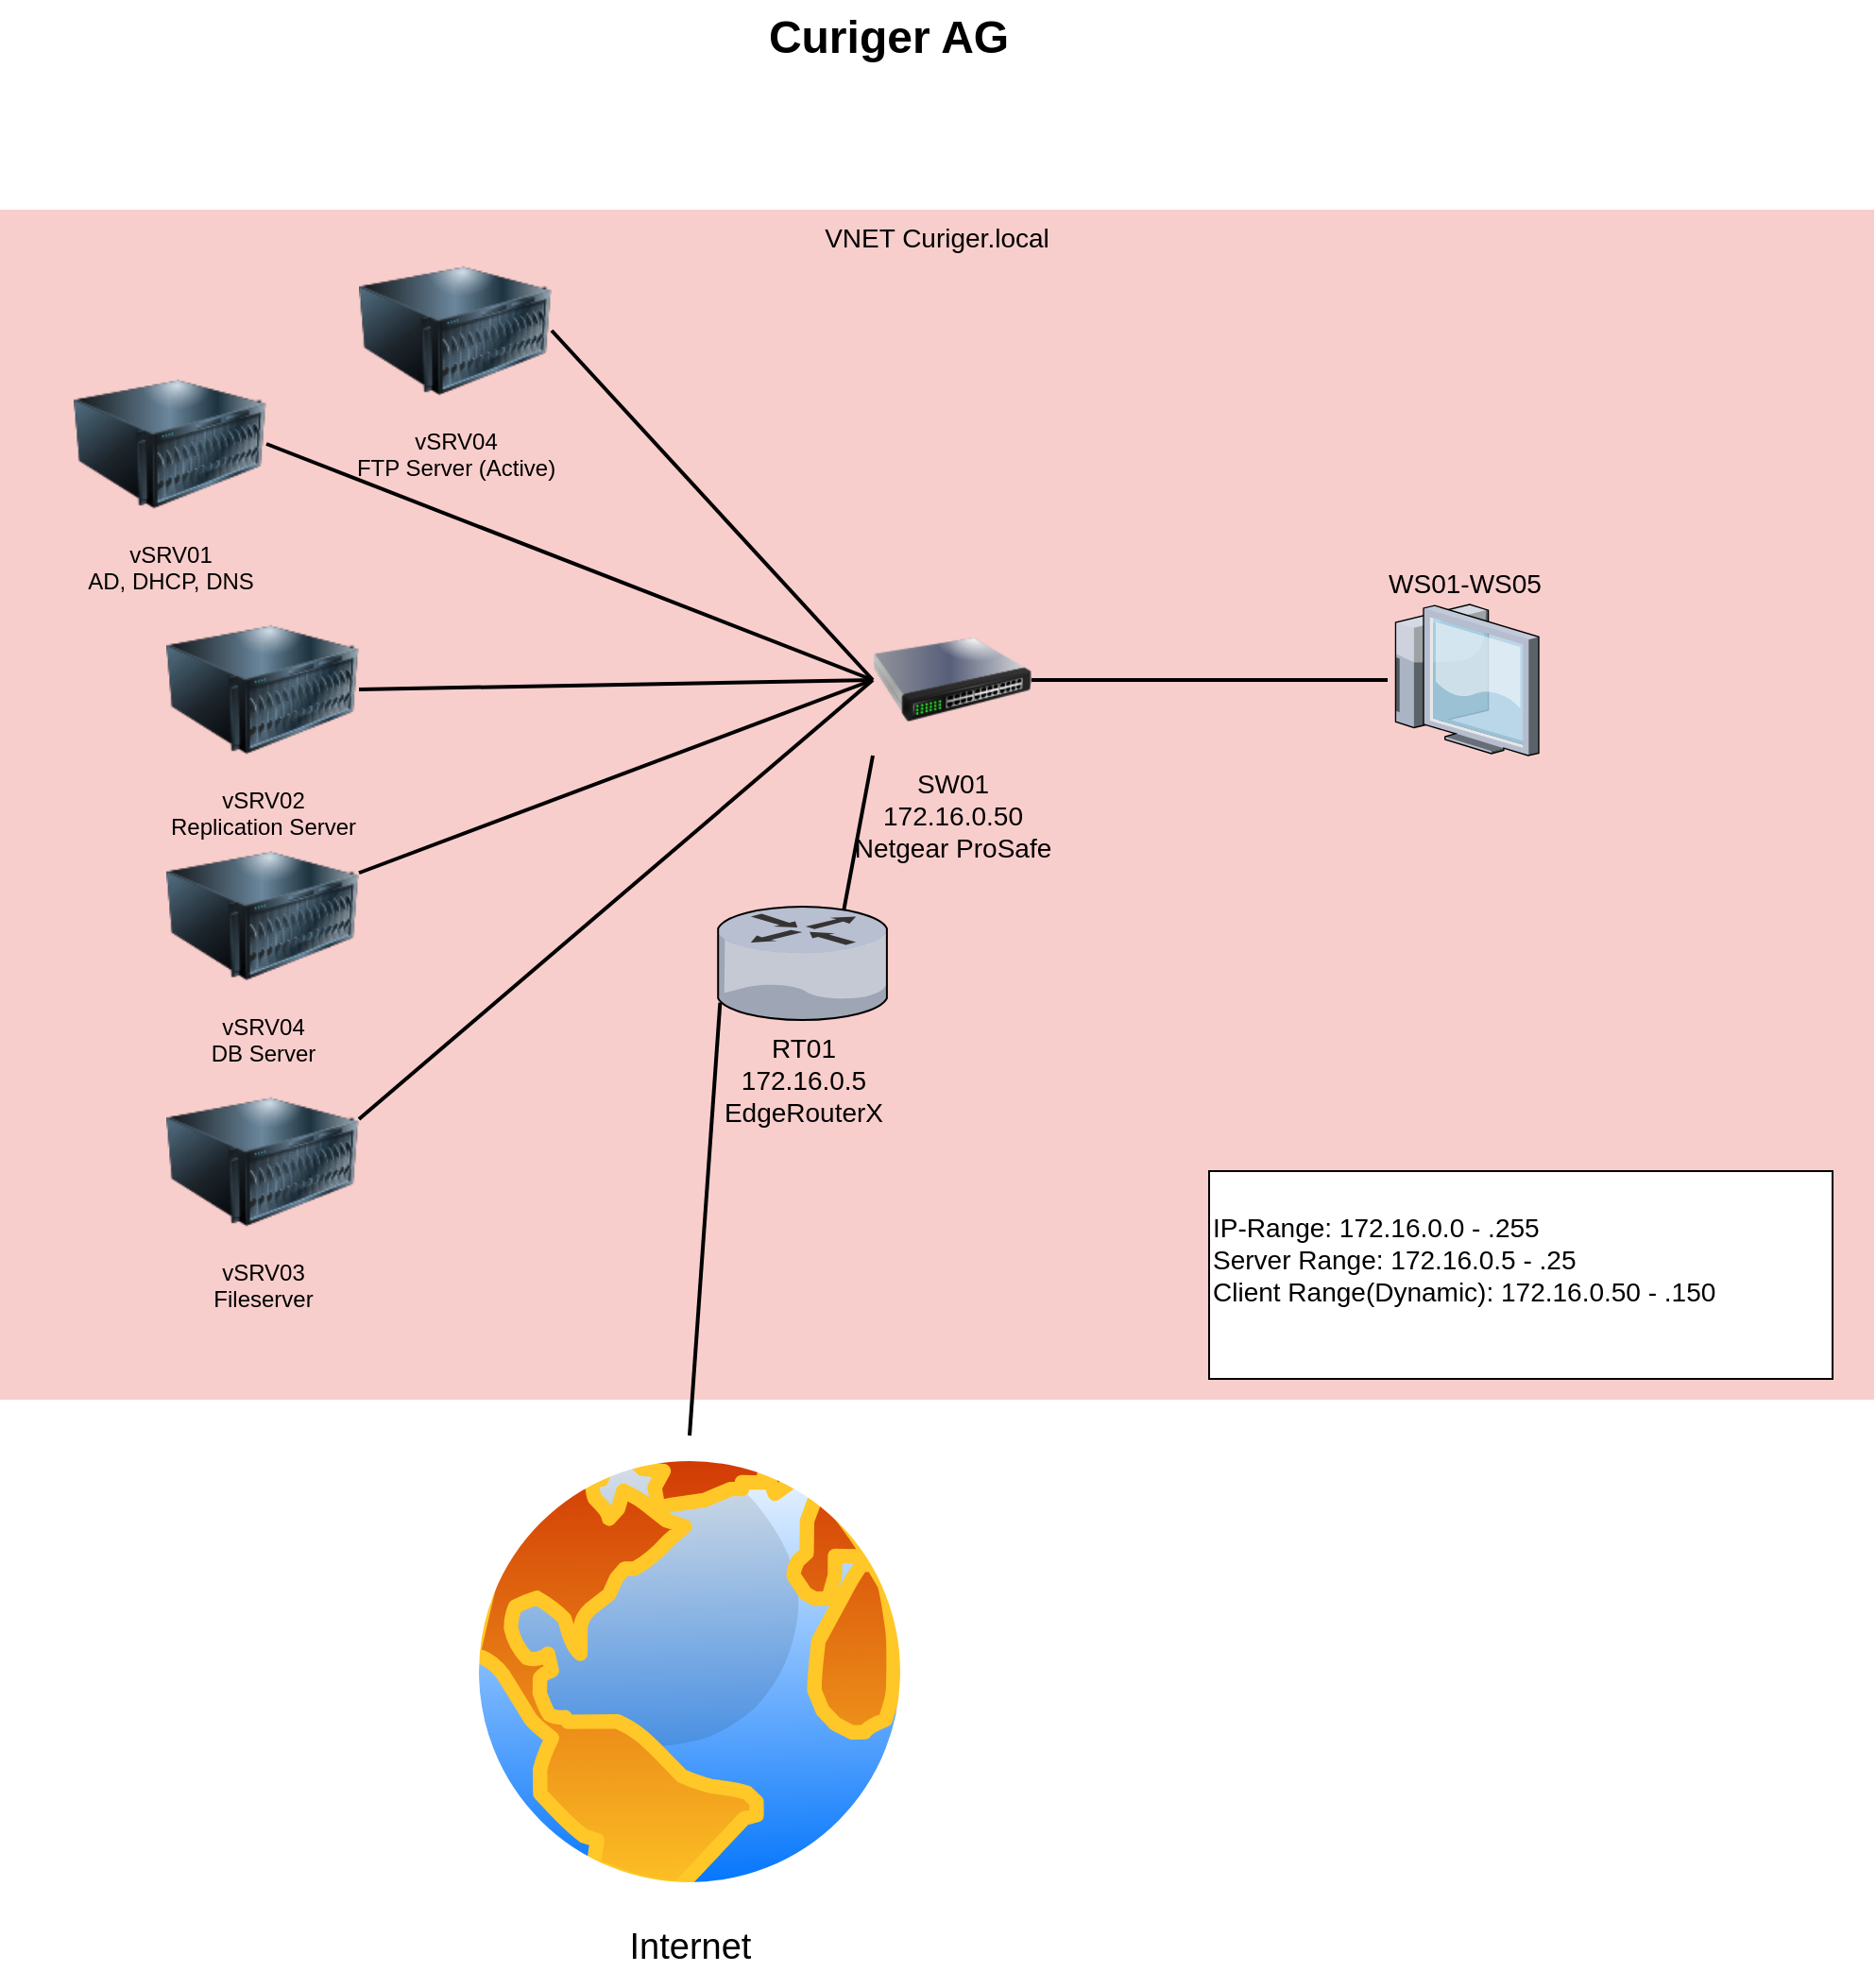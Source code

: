 <mxfile version="20.3.0" type="device"><diagram name="Page-1" id="e3a06f82-3646-2815-327d-82caf3d4e204"><mxGraphModel dx="716" dy="442" grid="1" gridSize="10" guides="1" tooltips="1" connect="1" arrows="1" fold="1" page="1" pageScale="1.5" pageWidth="1169" pageHeight="826" background="none" math="0" shadow="0"><root><mxCell id="0" style=";html=1;"/><mxCell id="1" style=";html=1;" parent="0"/><mxCell id="6a7d8f32e03d9370-61" value="VNET Curiger.local" style="whiteSpace=wrap;html=1;fillColor=#f8cecc;fontSize=14;strokeColor=none;verticalAlign=top;" parent="1" vertex="1"><mxGeometry x="460" y="141" width="992" height="630" as="geometry"/></mxCell><mxCell id="6a7d8f32e03d9370-52" style="edgeStyle=none;rounded=0;html=1;startSize=10;endSize=10;jettySize=auto;orthogonalLoop=1;fontSize=14;endArrow=none;endFill=0;strokeWidth=2;entryX=0;entryY=1;entryDx=0;entryDy=0;exitX=0.712;exitY=0.233;exitDx=0;exitDy=0;exitPerimeter=0;" parent="1" source="6a7d8f32e03d9370-13" target="KxBQrnaGbTrPJZ9B0l4C-9" edge="1"><mxGeometry relative="1" as="geometry"><mxPoint x="960.78" y="419.46" as="targetPoint"/></mxGeometry></mxCell><mxCell id="6a7d8f32e03d9370-13" value="RT01&lt;br&gt;172.16.0.5&lt;br&gt;EdgeRouterX" style="verticalLabelPosition=bottom;aspect=fixed;html=1;verticalAlign=top;strokeColor=none;shape=mxgraph.citrix.router;fillColor=#66B2FF;gradientColor=#0066CC;fontSize=14;" parent="1" vertex="1"><mxGeometry x="840" y="510" width="90.41" height="60" as="geometry"/></mxCell><mxCell id="6a7d8f32e03d9370-53" style="edgeStyle=none;rounded=0;html=1;startSize=10;endSize=10;jettySize=auto;orthogonalLoop=1;fontSize=14;endArrow=none;endFill=0;strokeWidth=2;exitX=1;exitY=0.5;exitDx=0;exitDy=0;" parent="1" source="KxBQrnaGbTrPJZ9B0l4C-9" target="6a7d8f32e03d9370-29" edge="1"><mxGeometry relative="1" as="geometry"><mxPoint x="1008" y="390" as="sourcePoint"/></mxGeometry></mxCell><mxCell id="6a7d8f32e03d9370-29" value="WS01-WS05" style="verticalLabelPosition=top;aspect=fixed;html=1;verticalAlign=bottom;strokeColor=none;shape=mxgraph.citrix.thin_client;fillColor=#66B2FF;gradientColor=#0066CC;fontSize=14;labelPosition=center;align=center;" parent="1" vertex="1"><mxGeometry x="1194.5" y="350" width="80" height="80" as="geometry"/></mxCell><mxCell id="6a7d8f32e03d9370-62" value="Curiger AG" style="text;strokeColor=none;fillColor=none;html=1;fontSize=24;fontStyle=1;verticalAlign=middle;align=center;" parent="1" vertex="1"><mxGeometry x="499" y="30" width="861" height="40" as="geometry"/></mxCell><mxCell id="KxBQrnaGbTrPJZ9B0l4C-1" value="vSRV01&lt;br&gt;AD, DHCP, DNS" style="image;html=1;image=img/lib/clip_art/computers/Server_128x128.png;labelBackgroundColor=none;" parent="1" vertex="1"><mxGeometry x="499" y="220" width="102" height="90" as="geometry"/></mxCell><mxCell id="KxBQrnaGbTrPJZ9B0l4C-2" value="vSRV04&lt;br&gt;DB Server" style="image;html=1;image=img/lib/clip_art/computers/Server_128x128.png;labelBackgroundColor=none;" parent="1" vertex="1"><mxGeometry x="548" y="469.5" width="102" height="90.5" as="geometry"/></mxCell><mxCell id="KxBQrnaGbTrPJZ9B0l4C-3" value="vSRV02&lt;br&gt;Replication Server" style="image;html=1;image=img/lib/clip_art/computers/Server_128x128.png;labelBackgroundColor=none;" parent="1" vertex="1"><mxGeometry x="548" y="350" width="102" height="90" as="geometry"/></mxCell><mxCell id="KxBQrnaGbTrPJZ9B0l4C-6" style="edgeStyle=none;rounded=0;html=1;startSize=10;endSize=10;jettySize=auto;orthogonalLoop=1;fontSize=14;endArrow=none;endFill=0;strokeWidth=2;exitX=1;exitY=0.5;exitDx=0;exitDy=0;entryX=0;entryY=0.5;entryDx=0;entryDy=0;" parent="1" source="KxBQrnaGbTrPJZ9B0l4C-1" target="KxBQrnaGbTrPJZ9B0l4C-9" edge="1"><mxGeometry relative="1" as="geometry"><mxPoint x="707.998" y="442.866" as="sourcePoint"/><mxPoint x="915.332" y="390.037" as="targetPoint"/></mxGeometry></mxCell><mxCell id="KxBQrnaGbTrPJZ9B0l4C-7" style="edgeStyle=none;rounded=0;html=1;startSize=10;endSize=10;jettySize=auto;orthogonalLoop=1;fontSize=14;endArrow=none;endFill=0;strokeWidth=2;exitX=1;exitY=0.5;exitDx=0;exitDy=0;entryX=0;entryY=0.5;entryDx=0;entryDy=0;" parent="1" source="KxBQrnaGbTrPJZ9B0l4C-3" target="KxBQrnaGbTrPJZ9B0l4C-9" edge="1"><mxGeometry relative="1" as="geometry"><mxPoint x="638" y="280" as="sourcePoint"/><mxPoint x="916.62" y="391.323" as="targetPoint"/></mxGeometry></mxCell><mxCell id="KxBQrnaGbTrPJZ9B0l4C-8" style="edgeStyle=none;rounded=0;html=1;startSize=10;endSize=10;jettySize=auto;orthogonalLoop=1;fontSize=14;endArrow=none;endFill=0;strokeWidth=2;exitX=1;exitY=0.25;exitDx=0;exitDy=0;entryX=0;entryY=0.5;entryDx=0;entryDy=0;" parent="1" source="KxBQrnaGbTrPJZ9B0l4C-2" target="KxBQrnaGbTrPJZ9B0l4C-9" edge="1"><mxGeometry relative="1" as="geometry"><mxPoint x="638" y="390" as="sourcePoint"/><mxPoint x="916.62" y="407.301" as="targetPoint"/></mxGeometry></mxCell><mxCell id="KxBQrnaGbTrPJZ9B0l4C-9" value="SW01&lt;br&gt;172.16.0.50&lt;br&gt;Netgear ProSafe" style="image;html=1;image=img/lib/clip_art/networking/Switch_128x128.png;labelBackgroundColor=none;fontSize=14;" parent="1" vertex="1"><mxGeometry x="922" y="350" width="84" height="80" as="geometry"/></mxCell><mxCell id="KxBQrnaGbTrPJZ9B0l4C-11" value="&lt;div style=&quot;&quot;&gt;IP-Range:&lt;span style=&quot;&quot;&gt;&amp;nbsp;172&lt;/span&gt;.16.0.0 - .255&lt;/div&gt;&lt;div style=&quot;&quot;&gt;Server Range:&lt;span style=&quot;&quot;&gt;&#9;&lt;/span&gt;&lt;span style=&quot;&quot;&gt;&#9;&lt;span style=&quot;&quot;&gt;&#9;&lt;/span&gt;&lt;/span&gt;172.16.0.5 - .25&lt;/div&gt;&lt;div style=&quot;&quot;&gt;Client Range(Dynamic):&lt;span style=&quot;&quot;&gt;&#9;&lt;/span&gt;172.16.0.50 - .150&lt;/div&gt;&lt;div style=&quot;&quot;&gt;&lt;br&gt;&lt;/div&gt;" style="rounded=0;whiteSpace=wrap;html=1;labelBackgroundColor=none;fontSize=14;align=left;" parent="1" vertex="1"><mxGeometry x="1100" y="650" width="330" height="110" as="geometry"/></mxCell><mxCell id="KxBQrnaGbTrPJZ9B0l4C-12" value="vSRV03&lt;br&gt;Fileserver" style="image;html=1;image=img/lib/clip_art/computers/Server_128x128.png;labelBackgroundColor=none;" parent="1" vertex="1"><mxGeometry x="548" y="600" width="102" height="90" as="geometry"/></mxCell><mxCell id="KxBQrnaGbTrPJZ9B0l4C-13" style="edgeStyle=none;rounded=0;html=1;startSize=10;endSize=10;jettySize=auto;orthogonalLoop=1;fontSize=14;endArrow=none;endFill=0;strokeWidth=2;exitX=1;exitY=0.25;exitDx=0;exitDy=0;entryX=0;entryY=0.5;entryDx=0;entryDy=0;" parent="1" source="KxBQrnaGbTrPJZ9B0l4C-12" target="KxBQrnaGbTrPJZ9B0l4C-9" edge="1"><mxGeometry relative="1" as="geometry"><mxPoint x="660" y="502.125" as="sourcePoint"/><mxPoint x="932.0" y="400" as="targetPoint"/></mxGeometry></mxCell><mxCell id="KxBQrnaGbTrPJZ9B0l4C-14" value="&lt;font style=&quot;font-size: 19px;&quot;&gt;Internet&lt;/font&gt;" style="aspect=fixed;perimeter=ellipsePerimeter;html=1;align=center;shadow=0;dashed=0;spacingTop=3;image;image=img/lib/active_directory/internet_globe.svg;labelBackgroundColor=none;fontSize=14;" parent="1" vertex="1"><mxGeometry x="700" y="790" width="250" height="250" as="geometry"/></mxCell><mxCell id="KxBQrnaGbTrPJZ9B0l4C-17" style="edgeStyle=none;rounded=0;html=1;startSize=10;endSize=10;jettySize=auto;orthogonalLoop=1;fontSize=14;endArrow=none;endFill=0;strokeWidth=2;entryX=0.013;entryY=0.847;entryDx=0;entryDy=0;entryPerimeter=0;exitX=0.5;exitY=0;exitDx=0;exitDy=0;" parent="1" source="KxBQrnaGbTrPJZ9B0l4C-14" target="6a7d8f32e03d9370-13" edge="1"><mxGeometry relative="1" as="geometry"><mxPoint x="835" y="820" as="sourcePoint"/><mxPoint x="778.938" y="686.781" as="targetPoint"/><Array as="points"/></mxGeometry></mxCell><mxCell id="fKMm9M49PrGxw7E6pQiI-1" value="vSRV04&lt;br&gt;FTP Server (Active)" style="image;html=1;image=img/lib/clip_art/computers/Server_128x128.png;labelBackgroundColor=none;imageBorder=none;" parent="1" vertex="1"><mxGeometry x="650" y="160" width="102" height="90" as="geometry"/></mxCell><mxCell id="fKMm9M49PrGxw7E6pQiI-2" style="edgeStyle=none;rounded=0;html=1;startSize=10;endSize=10;jettySize=auto;orthogonalLoop=1;fontSize=14;endArrow=none;endFill=0;strokeWidth=2;exitX=1;exitY=0.5;exitDx=0;exitDy=0;entryX=0;entryY=0.5;entryDx=0;entryDy=0;" parent="1" source="fKMm9M49PrGxw7E6pQiI-1" target="KxBQrnaGbTrPJZ9B0l4C-9" edge="1"><mxGeometry relative="1" as="geometry"><mxPoint x="882" y="217.5" as="sourcePoint"/><mxPoint x="1154.0" y="332.5" as="targetPoint"/></mxGeometry></mxCell></root></mxGraphModel></diagram></mxfile>